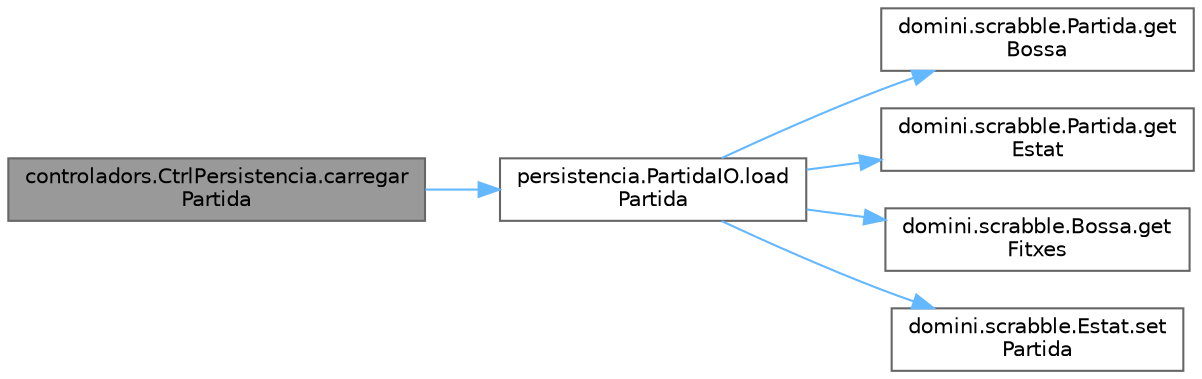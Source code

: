 digraph "controladors.CtrlPersistencia.carregarPartida"
{
 // INTERACTIVE_SVG=YES
 // LATEX_PDF_SIZE
  bgcolor="transparent";
  edge [fontname=Helvetica,fontsize=10,labelfontname=Helvetica,labelfontsize=10];
  node [fontname=Helvetica,fontsize=10,shape=box,height=0.2,width=0.4];
  rankdir="LR";
  Node1 [id="Node000001",label="controladors.CtrlPersistencia.carregar\lPartida",height=0.2,width=0.4,color="gray40", fillcolor="grey60", style="filled", fontcolor="black",tooltip="Carrega una partida de l'emmagatzematge persistent."];
  Node1 -> Node2 [id="edge1_Node000001_Node000002",color="steelblue1",style="solid",tooltip=" "];
  Node2 [id="Node000002",label="persistencia.PartidaIO.load\lPartida",height=0.2,width=0.4,color="grey40", fillcolor="white", style="filled",URL="$classpersistencia_1_1_partida_i_o.html#a7b9bdae6d9736a012e584b268b0bcb86",tooltip="Carrega una partida des d'un fitxer JSON."];
  Node2 -> Node3 [id="edge2_Node000002_Node000003",color="steelblue1",style="solid",tooltip=" "];
  Node3 [id="Node000003",label="domini.scrabble.Partida.get\lBossa",height=0.2,width=0.4,color="grey40", fillcolor="white", style="filled",URL="$classdomini_1_1scrabble_1_1_partida.html#a02bdb9c41da95458503bb9d1967ea9e8",tooltip="Retorna la instància de la bossa."];
  Node2 -> Node4 [id="edge3_Node000002_Node000004",color="steelblue1",style="solid",tooltip=" "];
  Node4 [id="Node000004",label="domini.scrabble.Partida.get\lEstat",height=0.2,width=0.4,color="grey40", fillcolor="white", style="filled",URL="$classdomini_1_1scrabble_1_1_partida.html#a719791835f1334957e59dcfe4d2a4cec",tooltip="Retorna l'estat actual de la partida."];
  Node2 -> Node5 [id="edge4_Node000002_Node000005",color="steelblue1",style="solid",tooltip=" "];
  Node5 [id="Node000005",label="domini.scrabble.Bossa.get\lFitxes",height=0.2,width=0.4,color="grey40", fillcolor="white", style="filled",URL="$classdomini_1_1scrabble_1_1_bossa.html#aa72b114802328935e32718821a3322ce",tooltip="Obté les fitxes de la bossa."];
  Node2 -> Node6 [id="edge5_Node000002_Node000006",color="steelblue1",style="solid",tooltip=" "];
  Node6 [id="Node000006",label="domini.scrabble.Estat.set\lPartida",height=0.2,width=0.4,color="grey40", fillcolor="white", style="filled",URL="$classdomini_1_1scrabble_1_1_estat.html#acb727a684104d60ab770231bebdcc9c6",tooltip="Mètode que assigna la partida del paràmetre a l'estat."];
}
